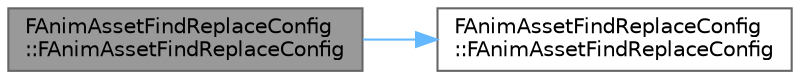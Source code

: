 digraph "FAnimAssetFindReplaceConfig::FAnimAssetFindReplaceConfig"
{
 // INTERACTIVE_SVG=YES
 // LATEX_PDF_SIZE
  bgcolor="transparent";
  edge [fontname=Helvetica,fontsize=10,labelfontname=Helvetica,labelfontsize=10];
  node [fontname=Helvetica,fontsize=10,shape=box,height=0.2,width=0.4];
  rankdir="LR";
  Node1 [id="Node000001",label="FAnimAssetFindReplaceConfig\l::FAnimAssetFindReplaceConfig",height=0.2,width=0.4,color="gray40", fillcolor="grey60", style="filled", fontcolor="black",tooltip=" "];
  Node1 -> Node2 [id="edge1_Node000001_Node000002",color="steelblue1",style="solid",tooltip=" "];
  Node2 [id="Node000002",label="FAnimAssetFindReplaceConfig\l::FAnimAssetFindReplaceConfig",height=0.2,width=0.4,color="grey40", fillcolor="white", style="filled",URL="$df/d28/structFAnimAssetFindReplaceConfig.html#aa94639b54dec902485f5929bc7213611",tooltip=" "];
}
